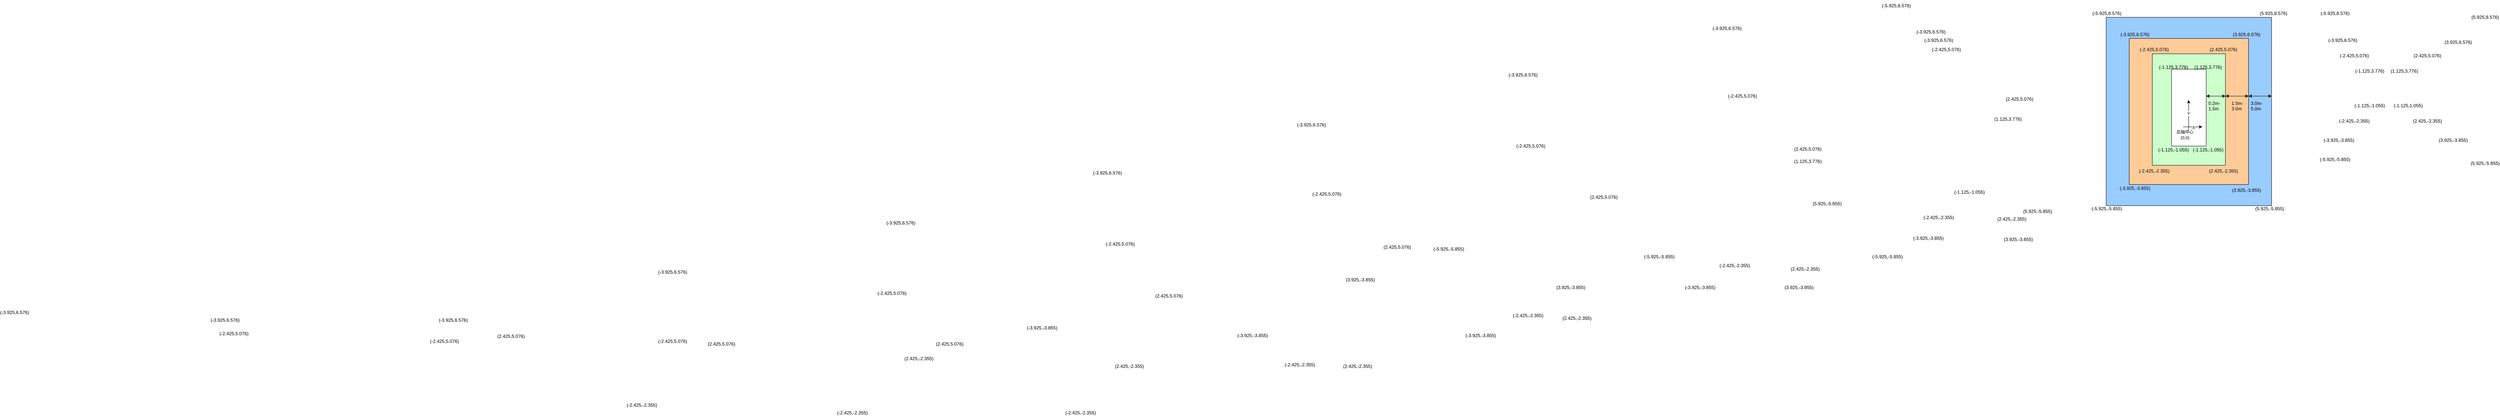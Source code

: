 <mxfile version="22.0.4" type="github">
  <diagram name="第 1 页" id="XaicX3cYYFWenSNxdmKn">
    <mxGraphModel dx="7287" dy="1997" grid="1" gridSize="10" guides="1" tooltips="1" connect="1" arrows="1" fold="1" page="1" pageScale="1" pageWidth="827" pageHeight="1169" math="0" shadow="0">
      <root>
        <mxCell id="0" />
        <mxCell id="1" parent="0" />
        <mxCell id="JwPCDsrIfk_1fl6KGNgR-8" value="" style="rounded=0;whiteSpace=wrap;html=1;fillColor=#99CCFF;" vertex="1" parent="1">
          <mxGeometry x="-90" y="35" width="430" height="490" as="geometry" />
        </mxCell>
        <mxCell id="JwPCDsrIfk_1fl6KGNgR-7" value="" style="rounded=0;whiteSpace=wrap;html=1;fillColor=#FFCC99;" vertex="1" parent="1">
          <mxGeometry x="-30" y="90" width="310" height="380" as="geometry" />
        </mxCell>
        <mxCell id="JwPCDsrIfk_1fl6KGNgR-2" value="" style="rounded=0;whiteSpace=wrap;html=1;fillColor=#CCFFCC;" vertex="1" parent="1">
          <mxGeometry x="30" y="130" width="190" height="290" as="geometry" />
        </mxCell>
        <mxCell id="JwPCDsrIfk_1fl6KGNgR-6" value="" style="rounded=0;whiteSpace=wrap;html=1;" vertex="1" parent="1">
          <mxGeometry x="80" y="170" width="90" height="200" as="geometry" />
        </mxCell>
        <mxCell id="JwPCDsrIfk_1fl6KGNgR-19" value="0.2m-1.5m" style="text;strokeColor=none;fillColor=none;spacingLeft=4;spacingRight=4;overflow=hidden;rotatable=0;points=[[0,0.5],[1,0.5]];portConstraint=eastwest;fontSize=12;whiteSpace=wrap;html=1;" vertex="1" parent="1">
          <mxGeometry x="170" y="245" width="50" height="35" as="geometry" />
        </mxCell>
        <mxCell id="JwPCDsrIfk_1fl6KGNgR-20" value="1.5m-3.0m" style="text;strokeColor=none;fillColor=none;spacingLeft=4;spacingRight=4;overflow=hidden;rotatable=0;points=[[0,0.5],[1,0.5]];portConstraint=eastwest;fontSize=12;whiteSpace=wrap;html=1;" vertex="1" parent="1">
          <mxGeometry x="230" y="245" width="40" height="40" as="geometry" />
        </mxCell>
        <mxCell id="JwPCDsrIfk_1fl6KGNgR-21" value="3.0m-5.0m" style="text;strokeColor=none;fillColor=none;spacingLeft=4;spacingRight=4;overflow=hidden;rotatable=0;points=[[0,0.5],[1,0.5]];portConstraint=eastwest;fontSize=12;whiteSpace=wrap;html=1;" vertex="1" parent="1">
          <mxGeometry x="280" y="245" width="50" height="30" as="geometry" />
        </mxCell>
        <mxCell id="JwPCDsrIfk_1fl6KGNgR-23" value="" style="endArrow=classic;html=1;rounded=0;" edge="1" parent="1">
          <mxGeometry width="50" height="50" relative="1" as="geometry">
            <mxPoint x="124.5" y="330" as="sourcePoint" />
            <mxPoint x="124.5" y="250" as="targetPoint" />
          </mxGeometry>
        </mxCell>
        <mxCell id="JwPCDsrIfk_1fl6KGNgR-25" value="Y" style="edgeLabel;html=1;align=center;verticalAlign=middle;resizable=0;points=[];" vertex="1" connectable="0" parent="JwPCDsrIfk_1fl6KGNgR-23">
          <mxGeometry x="0.121" y="1" relative="1" as="geometry">
            <mxPoint as="offset" />
          </mxGeometry>
        </mxCell>
        <mxCell id="JwPCDsrIfk_1fl6KGNgR-24" value="" style="endArrow=classic;html=1;rounded=0;" edge="1" parent="1">
          <mxGeometry width="50" height="50" relative="1" as="geometry">
            <mxPoint x="110" y="320" as="sourcePoint" />
            <mxPoint x="160" y="320" as="targetPoint" />
          </mxGeometry>
        </mxCell>
        <mxCell id="JwPCDsrIfk_1fl6KGNgR-26" value="X" style="edgeLabel;html=1;align=center;verticalAlign=middle;resizable=0;points=[];" vertex="1" connectable="0" parent="JwPCDsrIfk_1fl6KGNgR-24">
          <mxGeometry x="0.085" y="-2" relative="1" as="geometry">
            <mxPoint as="offset" />
          </mxGeometry>
        </mxCell>
        <mxCell id="JwPCDsrIfk_1fl6KGNgR-27" value="&lt;font style=&quot;font-size: 11px;&quot;&gt;后轴中心(0,0)&lt;/font&gt;" style="text;html=1;strokeColor=none;fillColor=none;align=center;verticalAlign=middle;whiteSpace=wrap;rounded=0;" vertex="1" parent="1">
          <mxGeometry x="90" y="340" width="50" as="geometry" />
        </mxCell>
        <mxCell id="JwPCDsrIfk_1fl6KGNgR-28" value="(-1.125,3.776)" style="text;html=1;strokeColor=none;fillColor=none;align=center;verticalAlign=middle;whiteSpace=wrap;rounded=0;" vertex="1" parent="1">
          <mxGeometry x="70" y="150" width="30" height="30" as="geometry" />
        </mxCell>
        <mxCell id="JwPCDsrIfk_1fl6KGNgR-29" value="(-1.125,3.776)" style="text;html=1;strokeColor=none;fillColor=none;align=center;verticalAlign=middle;whiteSpace=wrap;rounded=0;" vertex="1" parent="1">
          <mxGeometry x="580" y="160" width="30" height="30" as="geometry" />
        </mxCell>
        <mxCell id="JwPCDsrIfk_1fl6KGNgR-30" value="(1.125,3.776)" style="text;html=1;strokeColor=none;fillColor=none;align=center;verticalAlign=middle;whiteSpace=wrap;rounded=0;" vertex="1" parent="1">
          <mxGeometry x="670" y="160" width="30" height="30" as="geometry" />
        </mxCell>
        <mxCell id="JwPCDsrIfk_1fl6KGNgR-31" value="(3.925,6.576)" style="text;html=1;strokeColor=none;fillColor=none;align=center;verticalAlign=middle;whiteSpace=wrap;rounded=0;" vertex="1" parent="1">
          <mxGeometry x="810" y="85" width="30" height="30" as="geometry" />
        </mxCell>
        <mxCell id="JwPCDsrIfk_1fl6KGNgR-33" value="(2.425,5.076)" style="text;html=1;strokeColor=none;fillColor=none;align=center;verticalAlign=middle;whiteSpace=wrap;rounded=0;" vertex="1" parent="1">
          <mxGeometry x="730" y="120" width="30" height="30" as="geometry" />
        </mxCell>
        <mxCell id="JwPCDsrIfk_1fl6KGNgR-34" value="(-1.125,-1.055)" style="text;html=1;strokeColor=none;fillColor=none;align=center;verticalAlign=middle;whiteSpace=wrap;rounded=0;" vertex="1" parent="1">
          <mxGeometry x="580" y="250" width="30" height="30" as="geometry" />
        </mxCell>
        <mxCell id="JwPCDsrIfk_1fl6KGNgR-35" value="(-1.125,1.055)" style="text;html=1;strokeColor=none;fillColor=none;align=center;verticalAlign=middle;whiteSpace=wrap;rounded=0;" vertex="1" parent="1">
          <mxGeometry x="680" y="250" width="30" height="30" as="geometry" />
        </mxCell>
        <mxCell id="JwPCDsrIfk_1fl6KGNgR-39" value="(2.425,-2.355)" style="text;html=1;strokeColor=none;fillColor=none;align=center;verticalAlign=middle;whiteSpace=wrap;rounded=0;" vertex="1" parent="1">
          <mxGeometry x="730" y="290" width="30" height="30" as="geometry" />
        </mxCell>
        <mxCell id="JwPCDsrIfk_1fl6KGNgR-41" value="(5.925,8.576)" style="text;html=1;strokeColor=none;fillColor=none;align=center;verticalAlign=middle;whiteSpace=wrap;rounded=0;" vertex="1" parent="1">
          <mxGeometry x="880" y="20" width="30" height="30" as="geometry" />
        </mxCell>
        <mxCell id="JwPCDsrIfk_1fl6KGNgR-52" value="(-2.425,5.076)" style="text;html=1;strokeColor=none;fillColor=none;align=center;verticalAlign=middle;whiteSpace=wrap;rounded=0;" vertex="1" parent="1">
          <mxGeometry x="540" y="120" width="30" height="30" as="geometry" />
        </mxCell>
        <mxCell id="JwPCDsrIfk_1fl6KGNgR-53" value="(-2.425,-2.355)" style="text;html=1;strokeColor=none;fillColor=none;align=center;verticalAlign=middle;whiteSpace=wrap;rounded=0;" vertex="1" parent="1">
          <mxGeometry x="540" y="290" width="30" height="30" as="geometry" />
        </mxCell>
        <mxCell id="JwPCDsrIfk_1fl6KGNgR-55" value="(3.925,-3.855)" style="text;html=1;strokeColor=none;fillColor=none;align=center;verticalAlign=middle;whiteSpace=wrap;rounded=0;" vertex="1" parent="1">
          <mxGeometry x="797" y="340" width="30" height="30" as="geometry" />
        </mxCell>
        <mxCell id="JwPCDsrIfk_1fl6KGNgR-56" value="(-3.925,6.576)" style="text;html=1;strokeColor=none;fillColor=none;align=center;verticalAlign=middle;whiteSpace=wrap;rounded=0;" vertex="1" parent="1">
          <mxGeometry x="510" y="80" width="30" height="30" as="geometry" />
        </mxCell>
        <mxCell id="JwPCDsrIfk_1fl6KGNgR-58" value="(-3.925,-3.855)" style="text;html=1;strokeColor=none;fillColor=none;align=center;verticalAlign=middle;whiteSpace=wrap;rounded=0;" vertex="1" parent="1">
          <mxGeometry x="500" y="340" width="30" height="30" as="geometry" />
        </mxCell>
        <mxCell id="JwPCDsrIfk_1fl6KGNgR-60" value="(5.925,-5.855)" style="text;html=1;strokeColor=none;fillColor=none;align=center;verticalAlign=middle;whiteSpace=wrap;rounded=0;" vertex="1" parent="1">
          <mxGeometry x="880" y="400" width="30" height="30" as="geometry" />
        </mxCell>
        <mxCell id="JwPCDsrIfk_1fl6KGNgR-61" value="(-5.925,8.576)" style="text;html=1;strokeColor=none;fillColor=none;align=center;verticalAlign=middle;whiteSpace=wrap;rounded=0;" vertex="1" parent="1">
          <mxGeometry x="490" y="10" width="30" height="30" as="geometry" />
        </mxCell>
        <mxCell id="JwPCDsrIfk_1fl6KGNgR-62" value="(-5.925,-5.855)" style="text;html=1;strokeColor=none;fillColor=none;align=center;verticalAlign=middle;whiteSpace=wrap;rounded=0;" vertex="1" parent="1">
          <mxGeometry x="490" y="390" width="30" height="30" as="geometry" />
        </mxCell>
        <mxCell id="JwPCDsrIfk_1fl6KGNgR-68" value="" style="endArrow=classic;startArrow=classic;html=1;rounded=0;" edge="1" parent="1">
          <mxGeometry width="50" height="50" relative="1" as="geometry">
            <mxPoint x="170" y="240" as="sourcePoint" />
            <mxPoint x="220" y="240" as="targetPoint" />
          </mxGeometry>
        </mxCell>
        <mxCell id="JwPCDsrIfk_1fl6KGNgR-69" value="" style="endArrow=classic;startArrow=classic;html=1;rounded=0;" edge="1" parent="1">
          <mxGeometry width="50" height="50" relative="1" as="geometry">
            <mxPoint x="220" y="240" as="sourcePoint" />
            <mxPoint x="280" y="240" as="targetPoint" />
          </mxGeometry>
        </mxCell>
        <mxCell id="JwPCDsrIfk_1fl6KGNgR-70" value="" style="endArrow=classic;startArrow=classic;html=1;rounded=0;" edge="1" parent="1">
          <mxGeometry width="50" height="50" relative="1" as="geometry">
            <mxPoint x="280" y="240" as="sourcePoint" />
            <mxPoint x="340" y="240" as="targetPoint" />
          </mxGeometry>
        </mxCell>
        <mxCell id="JwPCDsrIfk_1fl6KGNgR-72" value="(1.125,3.776)" style="text;html=1;strokeColor=none;fillColor=none;align=center;verticalAlign=middle;whiteSpace=wrap;rounded=0;" vertex="1" parent="1">
          <mxGeometry x="160" y="150" width="30" height="30" as="geometry" />
        </mxCell>
        <mxCell id="JwPCDsrIfk_1fl6KGNgR-73" value="(1.125,3.776)" style="text;html=1;strokeColor=none;fillColor=none;align=center;verticalAlign=middle;whiteSpace=wrap;rounded=0;" vertex="1" parent="1">
          <mxGeometry x="-360" y="285" width="30" height="30" as="geometry" />
        </mxCell>
        <mxCell id="JwPCDsrIfk_1fl6KGNgR-74" value="(-1.125,-1.055)" style="text;html=1;strokeColor=none;fillColor=none;align=center;verticalAlign=middle;whiteSpace=wrap;rounded=0;" vertex="1" parent="1">
          <mxGeometry x="70" y="365" width="30" height="30" as="geometry" />
        </mxCell>
        <mxCell id="JwPCDsrIfk_1fl6KGNgR-75" value="(1.125,3.776)" style="text;html=1;strokeColor=none;fillColor=none;align=center;verticalAlign=middle;whiteSpace=wrap;rounded=0;" vertex="1" parent="1">
          <mxGeometry x="-880" y="395" width="30" height="30" as="geometry" />
        </mxCell>
        <mxCell id="JwPCDsrIfk_1fl6KGNgR-76" value="(-1.125,-1.055)" style="text;html=1;strokeColor=none;fillColor=none;align=center;verticalAlign=middle;whiteSpace=wrap;rounded=0;" vertex="1" parent="1">
          <mxGeometry x="-460" y="475" width="30" height="30" as="geometry" />
        </mxCell>
        <mxCell id="JwPCDsrIfk_1fl6KGNgR-77" value="(-1.125,-1.055)" style="text;html=1;strokeColor=none;fillColor=none;align=center;verticalAlign=middle;whiteSpace=wrap;rounded=0;" vertex="1" parent="1">
          <mxGeometry x="160" y="365" width="30" height="30" as="geometry" />
        </mxCell>
        <mxCell id="JwPCDsrIfk_1fl6KGNgR-82" value="(-3.925,6.576)" style="text;html=1;strokeColor=none;fillColor=none;align=center;verticalAlign=middle;whiteSpace=wrap;rounded=0;" vertex="1" parent="1">
          <mxGeometry x="-30" y="65" width="30" height="30" as="geometry" />
        </mxCell>
        <mxCell id="JwPCDsrIfk_1fl6KGNgR-83" value="(-3.925,6.576)" style="text;html=1;strokeColor=none;fillColor=none;align=center;verticalAlign=middle;whiteSpace=wrap;rounded=0;" vertex="1" parent="1">
          <mxGeometry x="-540" y="80" width="30" height="30" as="geometry" />
        </mxCell>
        <mxCell id="JwPCDsrIfk_1fl6KGNgR-84" value="(3.925,6.576)" style="text;html=1;strokeColor=none;fillColor=none;align=center;verticalAlign=middle;whiteSpace=wrap;rounded=0;" vertex="1" parent="1">
          <mxGeometry x="260" y="65" width="30" height="30" as="geometry" />
        </mxCell>
        <mxCell id="JwPCDsrIfk_1fl6KGNgR-85" value="(-3.925,6.576)" style="text;html=1;strokeColor=none;fillColor=none;align=center;verticalAlign=middle;whiteSpace=wrap;rounded=0;" vertex="1" parent="1">
          <mxGeometry x="-560" y="57.5" width="30" height="30" as="geometry" />
        </mxCell>
        <mxCell id="JwPCDsrIfk_1fl6KGNgR-86" value="(-2.425,5.076)" style="text;html=1;strokeColor=none;fillColor=none;align=center;verticalAlign=middle;whiteSpace=wrap;rounded=0;" vertex="1" parent="1">
          <mxGeometry x="20" y="103.75" width="30" height="30" as="geometry" />
        </mxCell>
        <mxCell id="JwPCDsrIfk_1fl6KGNgR-87" value="(-3.925,6.576)" style="text;html=1;strokeColor=none;fillColor=none;align=center;verticalAlign=middle;whiteSpace=wrap;rounded=0;" vertex="1" parent="1">
          <mxGeometry x="-1090" y="48.75" width="30" height="30" as="geometry" />
        </mxCell>
        <mxCell id="JwPCDsrIfk_1fl6KGNgR-88" value="(-2.425,5.076)" style="text;html=1;strokeColor=none;fillColor=none;align=center;verticalAlign=middle;whiteSpace=wrap;rounded=0;" vertex="1" parent="1">
          <mxGeometry x="-520" y="103.75" width="30" height="30" as="geometry" />
        </mxCell>
        <mxCell id="JwPCDsrIfk_1fl6KGNgR-89" value="(2.425,5.076)" style="text;html=1;strokeColor=none;fillColor=none;align=center;verticalAlign=middle;whiteSpace=wrap;rounded=0;" vertex="1" parent="1">
          <mxGeometry x="200" y="103.75" width="30" height="30" as="geometry" />
        </mxCell>
        <mxCell id="JwPCDsrIfk_1fl6KGNgR-90" value="(-3.925,6.576)" style="text;html=1;strokeColor=none;fillColor=none;align=center;verticalAlign=middle;whiteSpace=wrap;rounded=0;" vertex="1" parent="1">
          <mxGeometry x="-1620" y="170" width="30" height="30" as="geometry" />
        </mxCell>
        <mxCell id="JwPCDsrIfk_1fl6KGNgR-91" value="(-2.425,5.076)" style="text;html=1;strokeColor=none;fillColor=none;align=center;verticalAlign=middle;whiteSpace=wrap;rounded=0;" vertex="1" parent="1">
          <mxGeometry x="-1050" y="225" width="30" height="30" as="geometry" />
        </mxCell>
        <mxCell id="JwPCDsrIfk_1fl6KGNgR-92" value="(2.425,5.076)" style="text;html=1;strokeColor=none;fillColor=none;align=center;verticalAlign=middle;whiteSpace=wrap;rounded=0;" vertex="1" parent="1">
          <mxGeometry x="-330" y="232.5" width="30" height="30" as="geometry" />
        </mxCell>
        <mxCell id="JwPCDsrIfk_1fl6KGNgR-93" value="(-2.425,-2.355)" style="text;html=1;strokeColor=none;fillColor=none;align=center;verticalAlign=middle;whiteSpace=wrap;rounded=0;" vertex="1" parent="1">
          <mxGeometry x="20" y="420" width="30" height="30" as="geometry" />
        </mxCell>
        <mxCell id="JwPCDsrIfk_1fl6KGNgR-94" value="(-3.925,6.576)" style="text;html=1;strokeColor=none;fillColor=none;align=center;verticalAlign=middle;whiteSpace=wrap;rounded=0;" vertex="1" parent="1">
          <mxGeometry x="-2170" y="300" width="30" height="30" as="geometry" />
        </mxCell>
        <mxCell id="JwPCDsrIfk_1fl6KGNgR-95" value="(-2.425,5.076)" style="text;html=1;strokeColor=none;fillColor=none;align=center;verticalAlign=middle;whiteSpace=wrap;rounded=0;" vertex="1" parent="1">
          <mxGeometry x="-1600" y="355" width="30" height="30" as="geometry" />
        </mxCell>
        <mxCell id="JwPCDsrIfk_1fl6KGNgR-96" value="(2.425,5.076)" style="text;html=1;strokeColor=none;fillColor=none;align=center;verticalAlign=middle;whiteSpace=wrap;rounded=0;" vertex="1" parent="1">
          <mxGeometry x="-880" y="362.5" width="30" height="30" as="geometry" />
        </mxCell>
        <mxCell id="JwPCDsrIfk_1fl6KGNgR-97" value="(-2.425,-2.355)" style="text;html=1;strokeColor=none;fillColor=none;align=center;verticalAlign=middle;whiteSpace=wrap;rounded=0;" vertex="1" parent="1">
          <mxGeometry x="-540" y="541.25" width="30" height="30" as="geometry" />
        </mxCell>
        <mxCell id="JwPCDsrIfk_1fl6KGNgR-98" value="(2.425,-2.355)" style="text;html=1;strokeColor=none;fillColor=none;align=center;verticalAlign=middle;whiteSpace=wrap;rounded=0;" vertex="1" parent="1">
          <mxGeometry x="200" y="420" width="30" height="30" as="geometry" />
        </mxCell>
        <mxCell id="JwPCDsrIfk_1fl6KGNgR-99" value="(-3.925,6.576)" style="text;html=1;strokeColor=none;fillColor=none;align=center;verticalAlign=middle;whiteSpace=wrap;rounded=0;" vertex="1" parent="1">
          <mxGeometry x="-2700" y="425" width="30" height="30" as="geometry" />
        </mxCell>
        <mxCell id="JwPCDsrIfk_1fl6KGNgR-100" value="(-2.425,5.076)" style="text;html=1;strokeColor=none;fillColor=none;align=center;verticalAlign=middle;whiteSpace=wrap;rounded=0;" vertex="1" parent="1">
          <mxGeometry x="-2130" y="480" width="30" height="30" as="geometry" />
        </mxCell>
        <mxCell id="JwPCDsrIfk_1fl6KGNgR-101" value="(2.425,5.076)" style="text;html=1;strokeColor=none;fillColor=none;align=center;verticalAlign=middle;whiteSpace=wrap;rounded=0;" vertex="1" parent="1">
          <mxGeometry x="-1410" y="487.5" width="30" height="30" as="geometry" />
        </mxCell>
        <mxCell id="JwPCDsrIfk_1fl6KGNgR-102" value="(-2.425,-2.355)" style="text;html=1;strokeColor=none;fillColor=none;align=center;verticalAlign=middle;whiteSpace=wrap;rounded=0;" vertex="1" parent="1">
          <mxGeometry x="-1070" y="666.25" width="30" height="30" as="geometry" />
        </mxCell>
        <mxCell id="JwPCDsrIfk_1fl6KGNgR-103" value="(2.425,-2.355)" style="text;html=1;strokeColor=none;fillColor=none;align=center;verticalAlign=middle;whiteSpace=wrap;rounded=0;" vertex="1" parent="1">
          <mxGeometry x="-350" y="545" width="30" height="30" as="geometry" />
        </mxCell>
        <mxCell id="JwPCDsrIfk_1fl6KGNgR-104" value="(-3.925,-3.855)" style="text;html=1;strokeColor=none;fillColor=none;align=center;verticalAlign=middle;whiteSpace=wrap;rounded=0;" vertex="1" parent="1">
          <mxGeometry x="-30" y="465" width="30" height="30" as="geometry" />
        </mxCell>
        <mxCell id="JwPCDsrIfk_1fl6KGNgR-105" value="(-3.925,6.576)" style="text;html=1;strokeColor=none;fillColor=none;align=center;verticalAlign=middle;whiteSpace=wrap;rounded=0;" vertex="1" parent="1">
          <mxGeometry x="-3237" y="555" width="30" height="30" as="geometry" />
        </mxCell>
        <mxCell id="JwPCDsrIfk_1fl6KGNgR-106" value="(-2.425,5.076)" style="text;html=1;strokeColor=none;fillColor=none;align=center;verticalAlign=middle;whiteSpace=wrap;rounded=0;" vertex="1" parent="1">
          <mxGeometry x="-2667" y="610" width="30" height="30" as="geometry" />
        </mxCell>
        <mxCell id="JwPCDsrIfk_1fl6KGNgR-107" value="(2.425,5.076)" style="text;html=1;strokeColor=none;fillColor=none;align=center;verticalAlign=middle;whiteSpace=wrap;rounded=0;" vertex="1" parent="1">
          <mxGeometry x="-1947" y="617.5" width="30" height="30" as="geometry" />
        </mxCell>
        <mxCell id="JwPCDsrIfk_1fl6KGNgR-108" value="(-2.425,-2.355)" style="text;html=1;strokeColor=none;fillColor=none;align=center;verticalAlign=middle;whiteSpace=wrap;rounded=0;" vertex="1" parent="1">
          <mxGeometry x="-1607" y="796.25" width="30" height="30" as="geometry" />
        </mxCell>
        <mxCell id="JwPCDsrIfk_1fl6KGNgR-109" value="(2.425,-2.355)" style="text;html=1;strokeColor=none;fillColor=none;align=center;verticalAlign=middle;whiteSpace=wrap;rounded=0;" vertex="1" parent="1">
          <mxGeometry x="-887" y="675" width="30" height="30" as="geometry" />
        </mxCell>
        <mxCell id="JwPCDsrIfk_1fl6KGNgR-110" value="(-3.925,-3.855)" style="text;html=1;strokeColor=none;fillColor=none;align=center;verticalAlign=middle;whiteSpace=wrap;rounded=0;" vertex="1" parent="1">
          <mxGeometry x="-567" y="595" width="30" height="30" as="geometry" />
        </mxCell>
        <mxCell id="JwPCDsrIfk_1fl6KGNgR-111" value="(3.925,-3.855)" style="text;html=1;strokeColor=none;fillColor=none;align=center;verticalAlign=middle;whiteSpace=wrap;rounded=0;" vertex="1" parent="1">
          <mxGeometry x="260" y="470" width="30" height="30" as="geometry" />
        </mxCell>
        <mxCell id="JwPCDsrIfk_1fl6KGNgR-112" value="(-3.925,6.576)" style="text;html=1;strokeColor=none;fillColor=none;align=center;verticalAlign=middle;whiteSpace=wrap;rounded=0;" vertex="1" parent="1">
          <mxGeometry x="-3830" y="682.5" width="30" height="30" as="geometry" />
        </mxCell>
        <mxCell id="JwPCDsrIfk_1fl6KGNgR-113" value="(-2.425,5.076)" style="text;html=1;strokeColor=none;fillColor=none;align=center;verticalAlign=middle;whiteSpace=wrap;rounded=0;" vertex="1" parent="1">
          <mxGeometry x="-3260" y="737.5" width="30" height="30" as="geometry" />
        </mxCell>
        <mxCell id="JwPCDsrIfk_1fl6KGNgR-114" value="(2.425,5.076)" style="text;html=1;strokeColor=none;fillColor=none;align=center;verticalAlign=middle;whiteSpace=wrap;rounded=0;" vertex="1" parent="1">
          <mxGeometry x="-2540" y="745" width="30" height="30" as="geometry" />
        </mxCell>
        <mxCell id="JwPCDsrIfk_1fl6KGNgR-115" value="(-2.425,-2.355)" style="text;html=1;strokeColor=none;fillColor=none;align=center;verticalAlign=middle;whiteSpace=wrap;rounded=0;" vertex="1" parent="1">
          <mxGeometry x="-2200" y="923.75" width="30" height="30" as="geometry" />
        </mxCell>
        <mxCell id="JwPCDsrIfk_1fl6KGNgR-116" value="(2.425,-2.355)" style="text;html=1;strokeColor=none;fillColor=none;align=center;verticalAlign=middle;whiteSpace=wrap;rounded=0;" vertex="1" parent="1">
          <mxGeometry x="-1480" y="802.5" width="30" height="30" as="geometry" />
        </mxCell>
        <mxCell id="JwPCDsrIfk_1fl6KGNgR-117" value="(-3.925,-3.855)" style="text;html=1;strokeColor=none;fillColor=none;align=center;verticalAlign=middle;whiteSpace=wrap;rounded=0;" vertex="1" parent="1">
          <mxGeometry x="-1160" y="722.5" width="30" height="30" as="geometry" />
        </mxCell>
        <mxCell id="JwPCDsrIfk_1fl6KGNgR-118" value="(3.925,-3.855)" style="text;html=1;strokeColor=none;fillColor=none;align=center;verticalAlign=middle;whiteSpace=wrap;rounded=0;" vertex="1" parent="1">
          <mxGeometry x="-333" y="597.5" width="30" height="30" as="geometry" />
        </mxCell>
        <mxCell id="JwPCDsrIfk_1fl6KGNgR-119" value="(-5.925,-5.855)" style="text;html=1;strokeColor=none;fillColor=none;align=center;verticalAlign=middle;whiteSpace=wrap;rounded=0;" vertex="1" parent="1">
          <mxGeometry x="-103" y="517.5" width="30" height="30" as="geometry" />
        </mxCell>
        <mxCell id="JwPCDsrIfk_1fl6KGNgR-120" value="(-3.925,6.576)" style="text;html=1;strokeColor=none;fillColor=none;align=center;verticalAlign=middle;whiteSpace=wrap;rounded=0;" vertex="1" parent="1">
          <mxGeometry x="-4400" y="807.5" width="30" height="30" as="geometry" />
        </mxCell>
        <mxCell id="JwPCDsrIfk_1fl6KGNgR-121" value="(-2.425,5.076)" style="text;html=1;strokeColor=none;fillColor=none;align=center;verticalAlign=middle;whiteSpace=wrap;rounded=0;" vertex="1" parent="1">
          <mxGeometry x="-3830" y="862.5" width="30" height="30" as="geometry" />
        </mxCell>
        <mxCell id="JwPCDsrIfk_1fl6KGNgR-122" value="(2.425,5.076)" style="text;html=1;strokeColor=none;fillColor=none;align=center;verticalAlign=middle;whiteSpace=wrap;rounded=0;" vertex="1" parent="1">
          <mxGeometry x="-3110" y="870" width="30" height="30" as="geometry" />
        </mxCell>
        <mxCell id="JwPCDsrIfk_1fl6KGNgR-123" value="(-2.425,-2.355)" style="text;html=1;strokeColor=none;fillColor=none;align=center;verticalAlign=middle;whiteSpace=wrap;rounded=0;" vertex="1" parent="1">
          <mxGeometry x="-2770" y="1048.75" width="30" height="30" as="geometry" />
        </mxCell>
        <mxCell id="JwPCDsrIfk_1fl6KGNgR-124" value="(2.425,-2.355)" style="text;html=1;strokeColor=none;fillColor=none;align=center;verticalAlign=middle;whiteSpace=wrap;rounded=0;" vertex="1" parent="1">
          <mxGeometry x="-2050" y="927.5" width="30" height="30" as="geometry" />
        </mxCell>
        <mxCell id="JwPCDsrIfk_1fl6KGNgR-125" value="(-3.925,-3.855)" style="text;html=1;strokeColor=none;fillColor=none;align=center;verticalAlign=middle;whiteSpace=wrap;rounded=0;" vertex="1" parent="1">
          <mxGeometry x="-1730" y="847.5" width="30" height="30" as="geometry" />
        </mxCell>
        <mxCell id="JwPCDsrIfk_1fl6KGNgR-126" value="(3.925,-3.855)" style="text;html=1;strokeColor=none;fillColor=none;align=center;verticalAlign=middle;whiteSpace=wrap;rounded=0;" vertex="1" parent="1">
          <mxGeometry x="-903" y="722.5" width="30" height="30" as="geometry" />
        </mxCell>
        <mxCell id="JwPCDsrIfk_1fl6KGNgR-127" value="(-5.925,-5.855)" style="text;html=1;strokeColor=none;fillColor=none;align=center;verticalAlign=middle;whiteSpace=wrap;rounded=0;" vertex="1" parent="1">
          <mxGeometry x="-673" y="642.5" width="30" height="30" as="geometry" />
        </mxCell>
        <mxCell id="JwPCDsrIfk_1fl6KGNgR-128" value="(5.925,-5.855)" style="text;html=1;strokeColor=none;fillColor=none;align=center;verticalAlign=middle;whiteSpace=wrap;rounded=0;" vertex="1" parent="1">
          <mxGeometry x="320" y="517.5" width="30" height="30" as="geometry" />
        </mxCell>
        <mxCell id="JwPCDsrIfk_1fl6KGNgR-129" value="(-3.925,6.576)" style="text;html=1;strokeColor=none;fillColor=none;align=center;verticalAlign=middle;whiteSpace=wrap;rounded=0;" vertex="1" parent="1">
          <mxGeometry x="-4993" y="807.5" width="30" height="30" as="geometry" />
        </mxCell>
        <mxCell id="JwPCDsrIfk_1fl6KGNgR-130" value="(-2.425,5.076)" style="text;html=1;strokeColor=none;fillColor=none;align=center;verticalAlign=middle;whiteSpace=wrap;rounded=0;" vertex="1" parent="1">
          <mxGeometry x="-4423" y="862.5" width="30" height="30" as="geometry" />
        </mxCell>
        <mxCell id="JwPCDsrIfk_1fl6KGNgR-131" value="(2.425,5.076)" style="text;html=1;strokeColor=none;fillColor=none;align=center;verticalAlign=middle;whiteSpace=wrap;rounded=0;" vertex="1" parent="1">
          <mxGeometry x="-3703" y="870" width="30" height="30" as="geometry" />
        </mxCell>
        <mxCell id="JwPCDsrIfk_1fl6KGNgR-132" value="(-2.425,-2.355)" style="text;html=1;strokeColor=none;fillColor=none;align=center;verticalAlign=middle;whiteSpace=wrap;rounded=0;" vertex="1" parent="1">
          <mxGeometry x="-3363" y="1048.75" width="30" height="30" as="geometry" />
        </mxCell>
        <mxCell id="JwPCDsrIfk_1fl6KGNgR-133" value="(2.425,-2.355)" style="text;html=1;strokeColor=none;fillColor=none;align=center;verticalAlign=middle;whiteSpace=wrap;rounded=0;" vertex="1" parent="1">
          <mxGeometry x="-2643" y="927.5" width="30" height="30" as="geometry" />
        </mxCell>
        <mxCell id="JwPCDsrIfk_1fl6KGNgR-134" value="(-3.925,-3.855)" style="text;html=1;strokeColor=none;fillColor=none;align=center;verticalAlign=middle;whiteSpace=wrap;rounded=0;" vertex="1" parent="1">
          <mxGeometry x="-2323" y="847.5" width="30" height="30" as="geometry" />
        </mxCell>
        <mxCell id="JwPCDsrIfk_1fl6KGNgR-135" value="(3.925,-3.855)" style="text;html=1;strokeColor=none;fillColor=none;align=center;verticalAlign=middle;whiteSpace=wrap;rounded=0;" vertex="1" parent="1">
          <mxGeometry x="-1496" y="722.5" width="30" height="30" as="geometry" />
        </mxCell>
        <mxCell id="JwPCDsrIfk_1fl6KGNgR-136" value="(-5.925,-5.855)" style="text;html=1;strokeColor=none;fillColor=none;align=center;verticalAlign=middle;whiteSpace=wrap;rounded=0;" vertex="1" parent="1">
          <mxGeometry x="-1266" y="642.5" width="30" height="30" as="geometry" />
        </mxCell>
        <mxCell id="JwPCDsrIfk_1fl6KGNgR-137" value="(5.925,-5.855)" style="text;html=1;strokeColor=none;fillColor=none;align=center;verticalAlign=middle;whiteSpace=wrap;rounded=0;" vertex="1" parent="1">
          <mxGeometry x="-283" y="525" width="30" height="30" as="geometry" />
        </mxCell>
        <mxCell id="JwPCDsrIfk_1fl6KGNgR-138" value="(-5.925,8.576)" style="text;html=1;strokeColor=none;fillColor=none;align=center;verticalAlign=middle;whiteSpace=wrap;rounded=0;" vertex="1" parent="1">
          <mxGeometry x="-103" y="10" width="30" height="30" as="geometry" />
        </mxCell>
        <mxCell id="JwPCDsrIfk_1fl6KGNgR-139" value="(-3.925,6.576)" style="text;html=1;strokeColor=none;fillColor=none;align=center;verticalAlign=middle;whiteSpace=wrap;rounded=0;" vertex="1" parent="1">
          <mxGeometry x="-5540" y="787.5" width="30" height="30" as="geometry" />
        </mxCell>
        <mxCell id="JwPCDsrIfk_1fl6KGNgR-140" value="(-2.425,5.076)" style="text;html=1;strokeColor=none;fillColor=none;align=center;verticalAlign=middle;whiteSpace=wrap;rounded=0;" vertex="1" parent="1">
          <mxGeometry x="-4970" y="842.5" width="30" height="30" as="geometry" />
        </mxCell>
        <mxCell id="JwPCDsrIfk_1fl6KGNgR-141" value="(2.425,5.076)" style="text;html=1;strokeColor=none;fillColor=none;align=center;verticalAlign=middle;whiteSpace=wrap;rounded=0;" vertex="1" parent="1">
          <mxGeometry x="-4250" y="850" width="30" height="30" as="geometry" />
        </mxCell>
        <mxCell id="JwPCDsrIfk_1fl6KGNgR-142" value="(-2.425,-2.355)" style="text;html=1;strokeColor=none;fillColor=none;align=center;verticalAlign=middle;whiteSpace=wrap;rounded=0;" vertex="1" parent="1">
          <mxGeometry x="-3910" y="1028.75" width="30" height="30" as="geometry" />
        </mxCell>
        <mxCell id="JwPCDsrIfk_1fl6KGNgR-143" value="(2.425,-2.355)" style="text;html=1;strokeColor=none;fillColor=none;align=center;verticalAlign=middle;whiteSpace=wrap;rounded=0;" vertex="1" parent="1">
          <mxGeometry x="-3190" y="907.5" width="30" height="30" as="geometry" />
        </mxCell>
        <mxCell id="JwPCDsrIfk_1fl6KGNgR-144" value="(-3.925,-3.855)" style="text;html=1;strokeColor=none;fillColor=none;align=center;verticalAlign=middle;whiteSpace=wrap;rounded=0;" vertex="1" parent="1">
          <mxGeometry x="-2870" y="827.5" width="30" height="30" as="geometry" />
        </mxCell>
        <mxCell id="JwPCDsrIfk_1fl6KGNgR-145" value="(3.925,-3.855)" style="text;html=1;strokeColor=none;fillColor=none;align=center;verticalAlign=middle;whiteSpace=wrap;rounded=0;" vertex="1" parent="1">
          <mxGeometry x="-2043" y="702.5" width="30" height="30" as="geometry" />
        </mxCell>
        <mxCell id="JwPCDsrIfk_1fl6KGNgR-146" value="(-5.925,-5.855)" style="text;html=1;strokeColor=none;fillColor=none;align=center;verticalAlign=middle;whiteSpace=wrap;rounded=0;" vertex="1" parent="1">
          <mxGeometry x="-1813" y="622.5" width="30" height="30" as="geometry" />
        </mxCell>
        <mxCell id="JwPCDsrIfk_1fl6KGNgR-147" value="(5.925,-5.855)" style="text;html=1;strokeColor=none;fillColor=none;align=center;verticalAlign=middle;whiteSpace=wrap;rounded=0;" vertex="1" parent="1">
          <mxGeometry x="-830" y="505" width="30" height="30" as="geometry" />
        </mxCell>
        <mxCell id="JwPCDsrIfk_1fl6KGNgR-148" value="(-5.925,8.576)" style="text;html=1;strokeColor=none;fillColor=none;align=center;verticalAlign=middle;whiteSpace=wrap;rounded=0;" vertex="1" parent="1">
          <mxGeometry x="-650" y="-10" width="30" height="30" as="geometry" />
        </mxCell>
        <mxCell id="JwPCDsrIfk_1fl6KGNgR-149" value="(5.925,8.576)" style="text;html=1;strokeColor=none;fillColor=none;align=center;verticalAlign=middle;whiteSpace=wrap;rounded=0;" vertex="1" parent="1">
          <mxGeometry x="330" y="10" width="30" height="30" as="geometry" />
        </mxCell>
      </root>
    </mxGraphModel>
  </diagram>
</mxfile>
